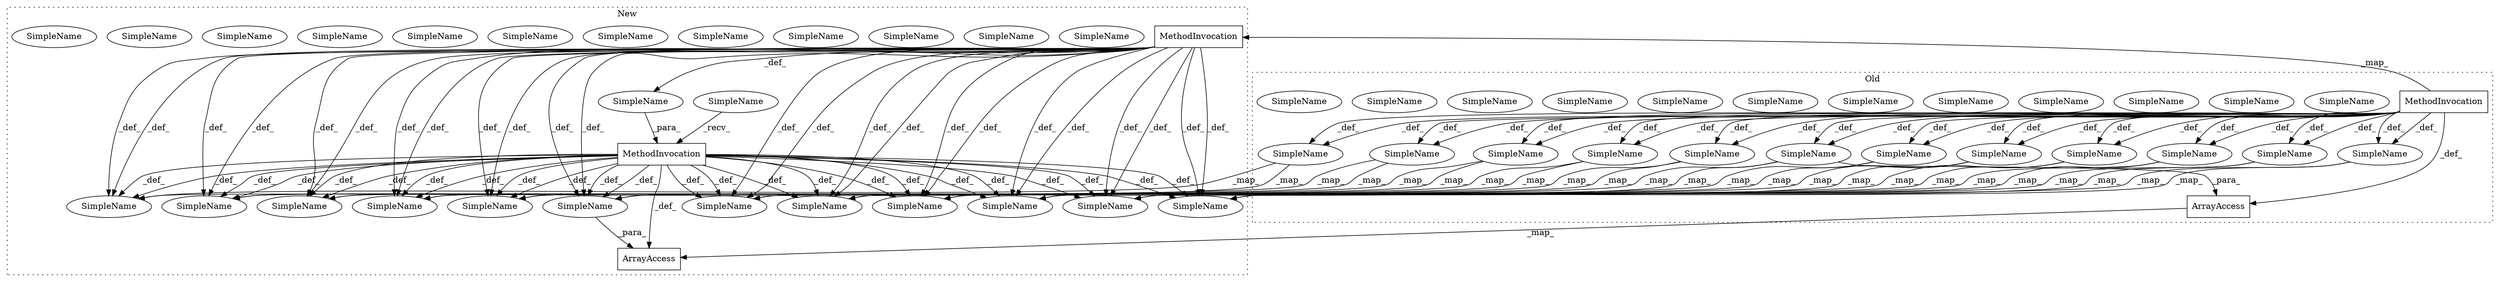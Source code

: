 digraph G {
subgraph cluster0 {
2 [label="ArrayAccess" a="2" s="7540,7548" l="7,1" shape="box"];
5 [label="MethodInvocation" a="32" s="6725" l="8" shape="box"];
9 [label="SimpleName" a="42" s="6706" l="6" shape="ellipse"];
10 [label="SimpleName" a="42" s="6815" l="1" shape="ellipse"];
11 [label="SimpleName" a="42" s="7091" l="1" shape="ellipse"];
12 [label="SimpleName" a="42" s="7033" l="3" shape="ellipse"];
18 [label="SimpleName" a="42" s="7055" l="3" shape="ellipse"];
23 [label="SimpleName" a="42" s="7091" l="1" shape="ellipse"];
29 [label="SimpleName" a="42" s="7033" l="3" shape="ellipse"];
30 [label="SimpleName" a="42" s="6815" l="1" shape="ellipse"];
33 [label="SimpleName" a="42" s="7234" l="3" shape="ellipse"];
36 [label="SimpleName" a="42" s="7055" l="3" shape="ellipse"];
39 [label="SimpleName" a="42" s="6978" l="3" shape="ellipse"];
40 [label="SimpleName" a="42" s="7431" l="8" shape="ellipse"];
41 [label="SimpleName" a="42" s="7312" l="8" shape="ellipse"];
42 [label="SimpleName" a="42" s="6706" l="6" shape="ellipse"];
43 [label="SimpleName" a="42" s="7361" l="4" shape="ellipse"];
44 [label="SimpleName" a="42" s="7234" l="3" shape="ellipse"];
46 [label="SimpleName" a="42" s="7361" l="4" shape="ellipse"];
47 [label="SimpleName" a="42" s="7278" l="5" shape="ellipse"];
48 [label="SimpleName" a="42" s="7160" l="1" shape="ellipse"];
50 [label="SimpleName" a="42" s="7431" l="8" shape="ellipse"];
51 [label="SimpleName" a="42" s="7278" l="5" shape="ellipse"];
53 [label="SimpleName" a="42" s="7312" l="8" shape="ellipse"];
54 [label="SimpleName" a="42" s="7160" l="1" shape="ellipse"];
55 [label="SimpleName" a="42" s="6978" l="3" shape="ellipse"];
label = "Old";
style="dotted";
}
subgraph cluster1 {
1 [label="ArrayAccess" a="2" s="8538,8546" l="7,1" shape="box"];
3 [label="MethodInvocation" a="32" s="7705,7730" l="5,1" shape="box"];
4 [label="MethodInvocation" a="32" s="7722" l="8" shape="box"];
6 [label="SimpleName" a="42" s="8359" l="4" shape="ellipse"];
7 [label="SimpleName" a="42" s="8232" l="3" shape="ellipse"];
8 [label="SimpleName" a="42" s="8359" l="4" shape="ellipse"];
13 [label="SimpleName" a="42" s="8276" l="5" shape="ellipse"];
14 [label="SimpleName" a="42" s="8053" l="3" shape="ellipse"];
15 [label="SimpleName" a="42" s="8089" l="1" shape="ellipse"];
16 [label="SimpleName" a="42" s="8031" l="3" shape="ellipse"];
17 [label="SimpleName" a="42" s="7976" l="3" shape="ellipse"];
19 [label="SimpleName" a="42" s="7813" l="1" shape="ellipse"];
20 [label="SimpleName" a="42" s="8053" l="3" shape="ellipse"];
21 [label="SimpleName" a="42" s="8429" l="8" shape="ellipse"];
22 [label="SimpleName" a="42" s="7699" l="5" shape="ellipse"];
24 [label="SimpleName" a="42" s="7976" l="3" shape="ellipse"];
25 [label="SimpleName" a="42" s="8232" l="3" shape="ellipse"];
26 [label="SimpleName" a="42" s="8031" l="3" shape="ellipse"];
27 [label="SimpleName" a="42" s="8158" l="1" shape="ellipse"];
28 [label="SimpleName" a="42" s="8310" l="8" shape="ellipse"];
31 [label="SimpleName" a="42" s="" l="" shape="ellipse"];
32 [label="SimpleName" a="42" s="7813" l="1" shape="ellipse"];
34 [label="SimpleName" a="42" s="7692" l="6" shape="ellipse"];
35 [label="SimpleName" a="42" s="7692" l="6" shape="ellipse"];
37 [label="SimpleName" a="42" s="8429" l="8" shape="ellipse"];
38 [label="SimpleName" a="42" s="8158" l="1" shape="ellipse"];
45 [label="SimpleName" a="42" s="8089" l="1" shape="ellipse"];
49 [label="SimpleName" a="42" s="8310" l="8" shape="ellipse"];
52 [label="SimpleName" a="42" s="8276" l="5" shape="ellipse"];
label = "New";
style="dotted";
}
2 -> 1 [label="_map_"];
3 -> 1 [label="_def_"];
3 -> 45 [label="_def_"];
3 -> 16 [label="_def_"];
3 -> 37 [label="_def_"];
3 -> 25 [label="_def_"];
3 -> 16 [label="_def_"];
3 -> 20 [label="_def_"];
3 -> 38 [label="_def_"];
3 -> 13 [label="_def_"];
3 -> 17 [label="_def_"];
3 -> 25 [label="_def_"];
3 -> 13 [label="_def_"];
3 -> 20 [label="_def_"];
3 -> 28 [label="_def_"];
3 -> 37 [label="_def_"];
3 -> 28 [label="_def_"];
3 -> 35 [label="_def_"];
3 -> 8 [label="_def_"];
3 -> 19 [label="_def_"];
3 -> 35 [label="_def_"];
3 -> 38 [label="_def_"];
3 -> 45 [label="_def_"];
3 -> 8 [label="_def_"];
3 -> 19 [label="_def_"];
3 -> 17 [label="_def_"];
4 -> 31 [label="_def_"];
4 -> 28 [label="_def_"];
4 -> 25 [label="_def_"];
4 -> 17 [label="_def_"];
4 -> 19 [label="_def_"];
4 -> 35 [label="_def_"];
4 -> 19 [label="_def_"];
4 -> 20 [label="_def_"];
4 -> 13 [label="_def_"];
4 -> 37 [label="_def_"];
4 -> 25 [label="_def_"];
4 -> 38 [label="_def_"];
4 -> 37 [label="_def_"];
4 -> 45 [label="_def_"];
4 -> 16 [label="_def_"];
4 -> 28 [label="_def_"];
4 -> 8 [label="_def_"];
4 -> 16 [label="_def_"];
4 -> 8 [label="_def_"];
4 -> 17 [label="_def_"];
4 -> 45 [label="_def_"];
4 -> 20 [label="_def_"];
4 -> 38 [label="_def_"];
4 -> 13 [label="_def_"];
4 -> 35 [label="_def_"];
5 -> 44 [label="_def_"];
5 -> 36 [label="_def_"];
5 -> 53 [label="_def_"];
5 -> 9 [label="_def_"];
5 -> 46 [label="_def_"];
5 -> 12 [label="_def_"];
5 -> 9 [label="_def_"];
5 -> 54 [label="_def_"];
5 -> 54 [label="_def_"];
5 -> 10 [label="_def_"];
5 -> 50 [label="_def_"];
5 -> 2 [label="_def_"];
5 -> 53 [label="_def_"];
5 -> 36 [label="_def_"];
5 -> 44 [label="_def_"];
5 -> 4 [label="_map_"];
5 -> 46 [label="_def_"];
5 -> 10 [label="_def_"];
5 -> 39 [label="_def_"];
5 -> 50 [label="_def_"];
5 -> 12 [label="_def_"];
5 -> 11 [label="_def_"];
5 -> 11 [label="_def_"];
5 -> 51 [label="_def_"];
5 -> 51 [label="_def_"];
5 -> 39 [label="_def_"];
9 -> 35 [label="_map_"];
9 -> 35 [label="_map_"];
10 -> 2 [label="_para_"];
10 -> 19 [label="_map_"];
10 -> 19 [label="_map_"];
11 -> 45 [label="_map_"];
11 -> 45 [label="_map_"];
12 -> 16 [label="_map_"];
12 -> 16 [label="_map_"];
19 -> 1 [label="_para_"];
22 -> 3 [label="_recv_"];
31 -> 3 [label="_para_"];
36 -> 20 [label="_map_"];
36 -> 20 [label="_map_"];
39 -> 17 [label="_map_"];
39 -> 17 [label="_map_"];
44 -> 25 [label="_map_"];
44 -> 25 [label="_map_"];
46 -> 8 [label="_map_"];
46 -> 8 [label="_map_"];
50 -> 37 [label="_map_"];
50 -> 37 [label="_map_"];
51 -> 13 [label="_map_"];
51 -> 13 [label="_map_"];
53 -> 28 [label="_map_"];
53 -> 28 [label="_map_"];
54 -> 38 [label="_map_"];
54 -> 38 [label="_map_"];
}
